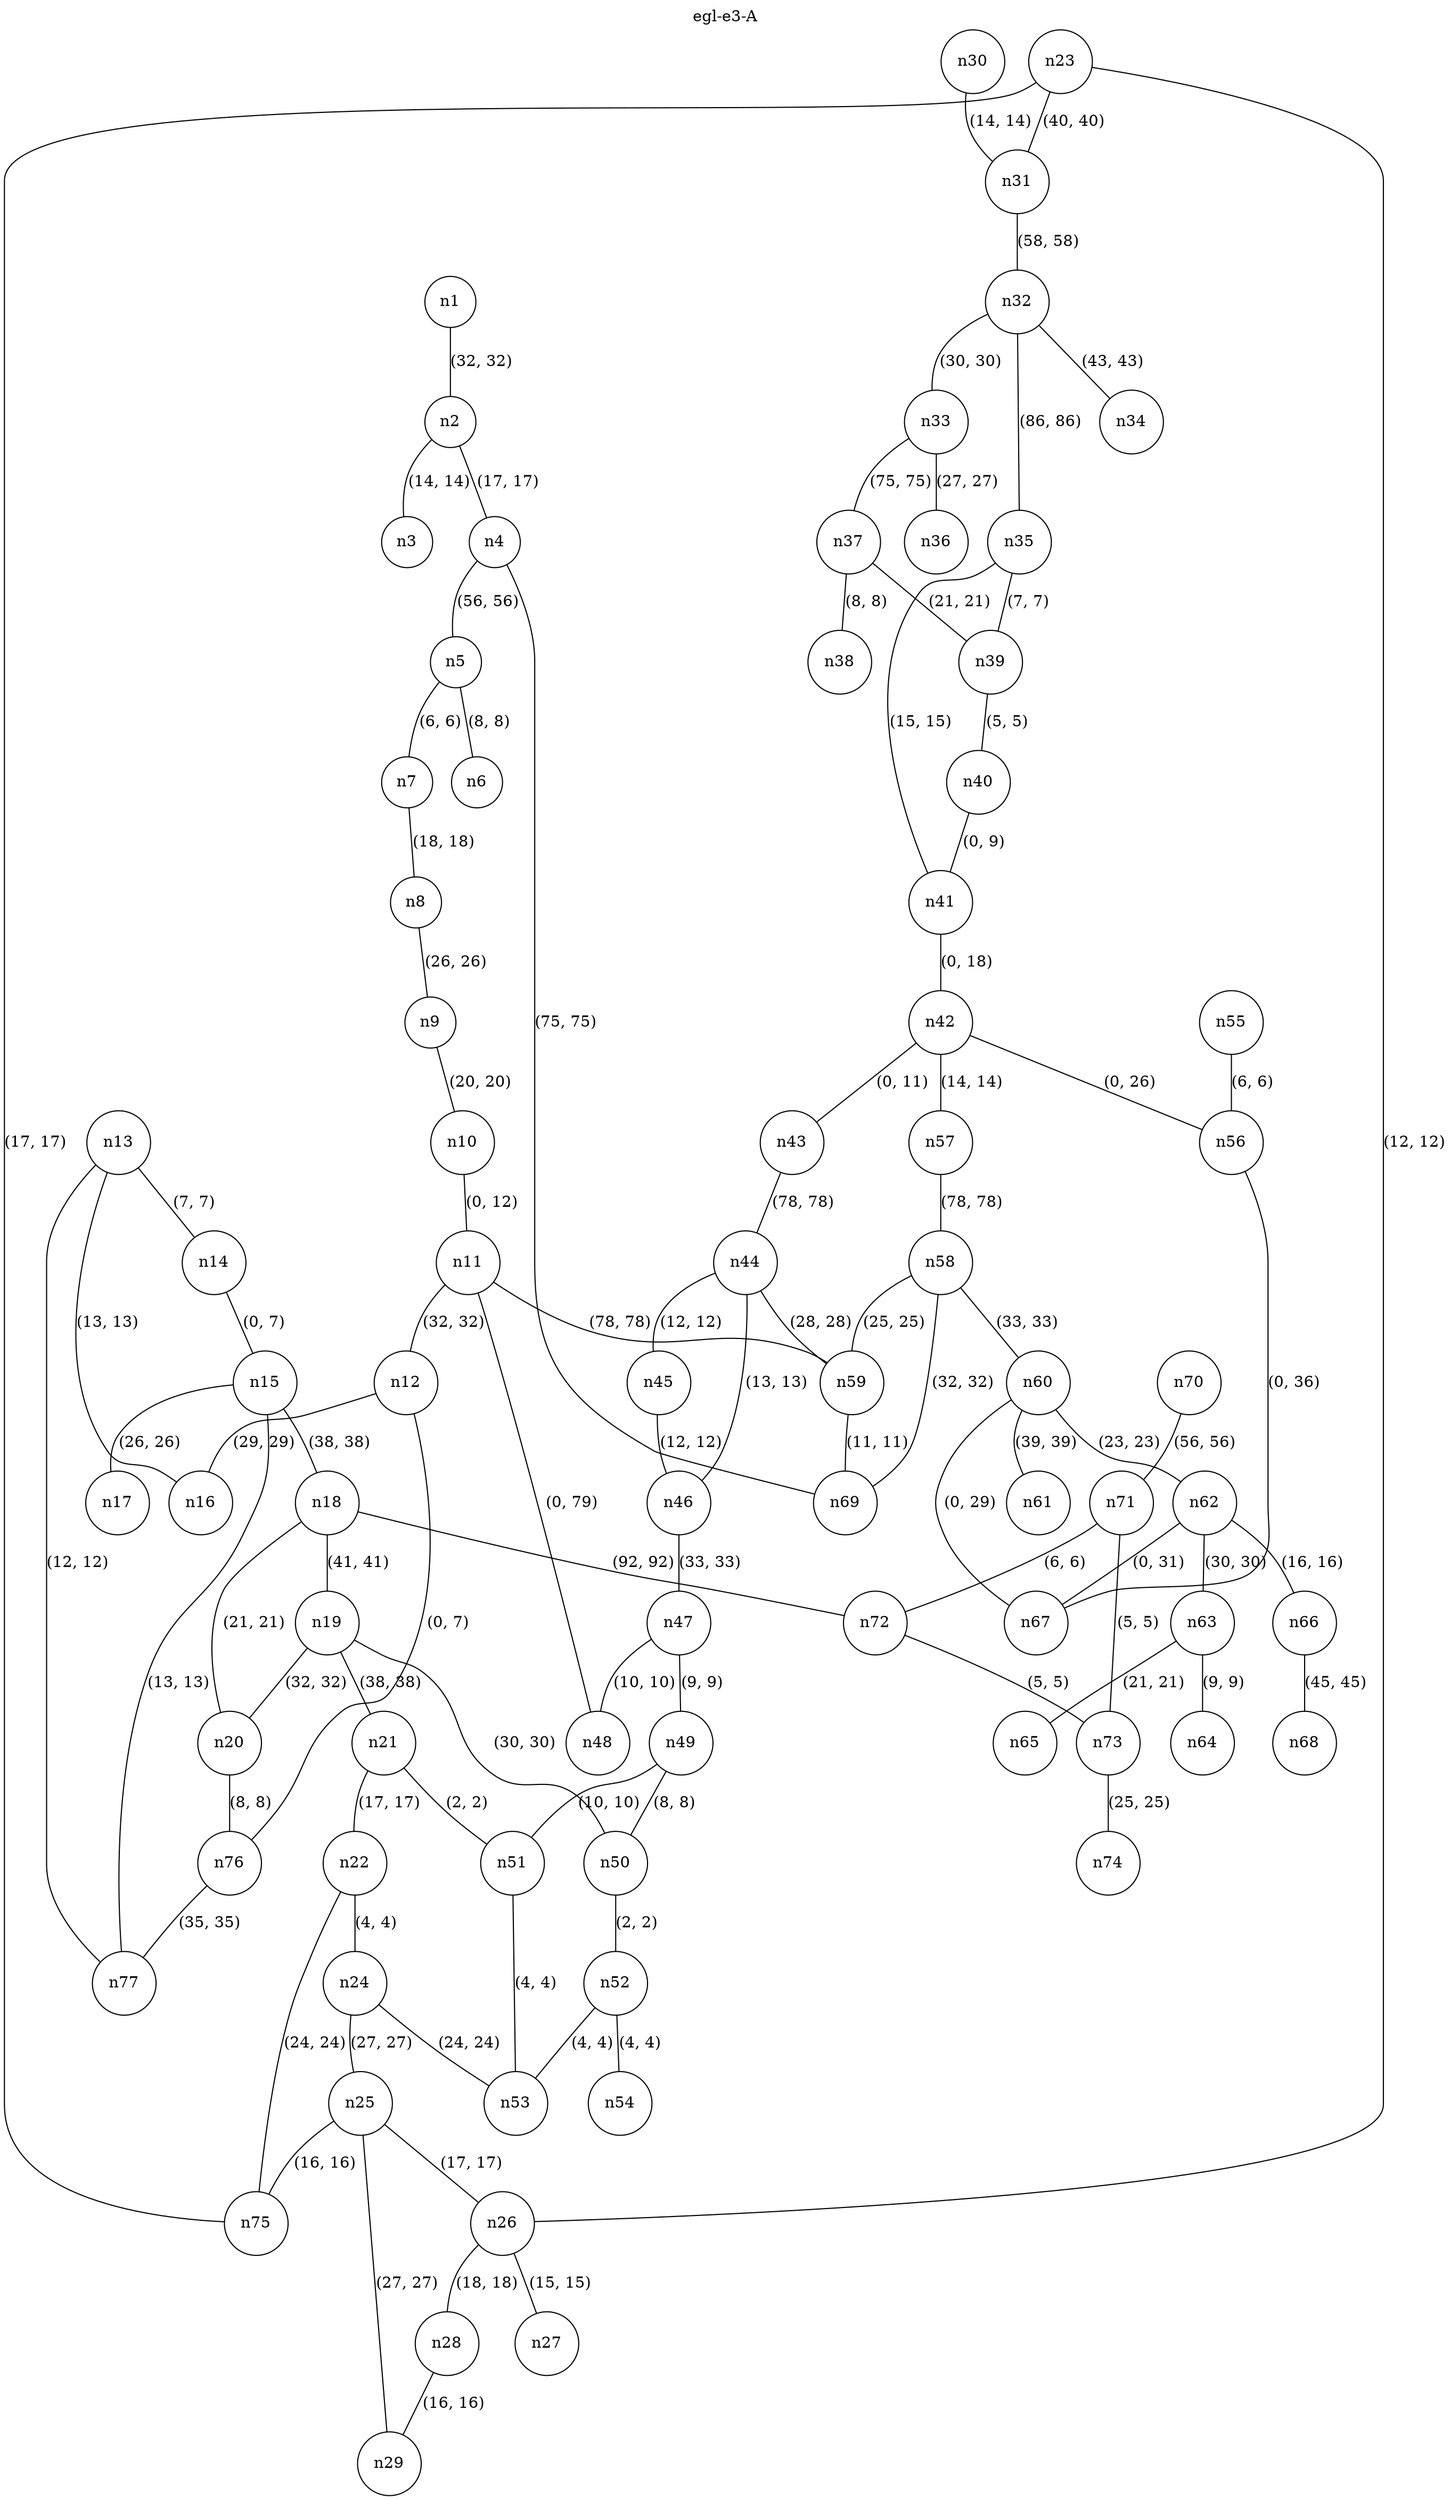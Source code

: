 strict graph egl_e3_A {
node [shape=circle];
label="egl-e3-A";
labelloc=top;
labeljust=center;
n1;
n2;
n3;
n4;
n5;
n6;
n7;
n8;
n9;
n10;
n11;
n12;
n13;
n14;
n15;
n16;
n17;
n18;
n19;
n20;
n21;
n22;
n23;
n24;
n25;
n26;
n27;
n28;
n29;
n30;
n31;
n32;
n33;
n34;
n35;
n36;
n37;
n38;
n39;
n40;
n41;
n42;
n43;
n44;
n45;
n46;
n47;
n48;
n49;
n50;
n51;
n52;
n53;
n54;
n55;
n56;
n57;
n58;
n59;
n60;
n61;
n62;
n63;
n64;
n65;
n66;
n67;
n68;
n69;
n70;
n71;
n72;
n73;
n74;
n75;
n76;
n77;
n1--n2[label="(32, 32)"];
n2--n3[label="(14, 14)"];
n2--n4[label="(17, 17)"];
n4--n5[label="(56, 56)"];
n5--n6[label="(8, 8)"];
n5--n7[label="(6, 6)"];
n7--n8[label="(18, 18)"];
n8--n9[label="(26, 26)"];
n9--n10[label="(20, 20)"];
n11--n12[label="(32, 32)"];
n12--n16[label="(29, 29)"];
n13--n16[label="(13, 13)"];
n13--n14[label="(7, 7)"];
n13--n77[label="(12, 12)"];
n15--n17[label="(26, 26)"];
n15--n18[label="(38, 38)"];
n18--n19[label="(41, 41)"];
n19--n20[label="(32, 32)"];
n18--n20[label="(21, 21)"];
n19--n21[label="(38, 38)"];
n21--n22[label="(17, 17)"];
n22--n75[label="(24, 24)"];
n22--n24[label="(4, 4)"];
n24--n25[label="(27, 27)"];
n25--n75[label="(16, 16)"];
n25--n26[label="(17, 17)"];
n23--n26[label="(12, 12)"];
n26--n27[label="(15, 15)"];
n26--n28[label="(18, 18)"];
n28--n29[label="(16, 16)"];
n25--n29[label="(27, 27)"];
n30--n31[label="(14, 14)"];
n23--n31[label="(40, 40)"];
n31--n32[label="(58, 58)"];
n32--n33[label="(30, 30)"];
n32--n34[label="(43, 43)"];
n32--n35[label="(86, 86)"];
n33--n36[label="(27, 27)"];
n33--n37[label="(75, 75)"];
n37--n38[label="(8, 8)"];
n37--n39[label="(21, 21)"];
n39--n40[label="(5, 5)"];
n35--n39[label="(7, 7)"];
n35--n41[label="(15, 15)"];
n43--n44[label="(78, 78)"];
n44--n45[label="(12, 12)"];
n45--n46[label="(12, 12)"];
n44--n46[label="(13, 13)"];
n46--n47[label="(33, 33)"];
n47--n48[label="(10, 10)"];
n47--n49[label="(9, 9)"];
n49--n50[label="(8, 8)"];
n49--n51[label="(10, 10)"];
n50--n52[label="(2, 2)"];
n51--n53[label="(4, 4)"];
n52--n53[label="(4, 4)"];
n52--n54[label="(4, 4)"];
n24--n53[label="(24, 24)"];
n19--n50[label="(30, 30)"];
n55--n56[label="(6, 6)"];
n42--n57[label="(14, 14)"];
n57--n58[label="(78, 78)"];
n58--n59[label="(25, 25)"];
n11--n59[label="(78, 78)"];
n58--n60[label="(33, 33)"];
n60--n61[label="(39, 39)"];
n60--n62[label="(23, 23)"];
n62--n63[label="(30, 30)"];
n63--n64[label="(9, 9)"];
n63--n65[label="(21, 21)"];
n62--n66[label="(16, 16)"];
n66--n68[label="(45, 45)"];
n58--n69[label="(32, 32)"];
n59--n69[label="(11, 11)"];
n4--n69[label="(75, 75)"];
n70--n71[label="(56, 56)"];
n71--n72[label="(6, 6)"];
n71--n73[label="(5, 5)"];
n72--n73[label="(5, 5)"];
n73--n74[label="(25, 25)"];
n18--n72[label="(92, 92)"];
n23--n75[label="(17, 17)"];
n20--n76[label="(8, 8)"];
n15--n77[label="(13, 13)"];
n76--n77[label="(35, 35)"];
n21--n51[label="(2, 2)"];
n44--n59[label="(28, 28)"];
n10--n11[label="(0, 12)"];
n14--n15[label="(0, 7)"];
n40--n41[label="(0, 9)"];
n41--n42[label="(0, 18)"];
n42--n43[label="(0, 11)"];
n11--n48[label="(0, 79)"];
n42--n56[label="(0, 26)"];
n56--n67[label="(0, 36)"];
n12--n76[label="(0, 7)"];
n60--n67[label="(0, 29)"];
n62--n67[label="(0, 31)"];
}
